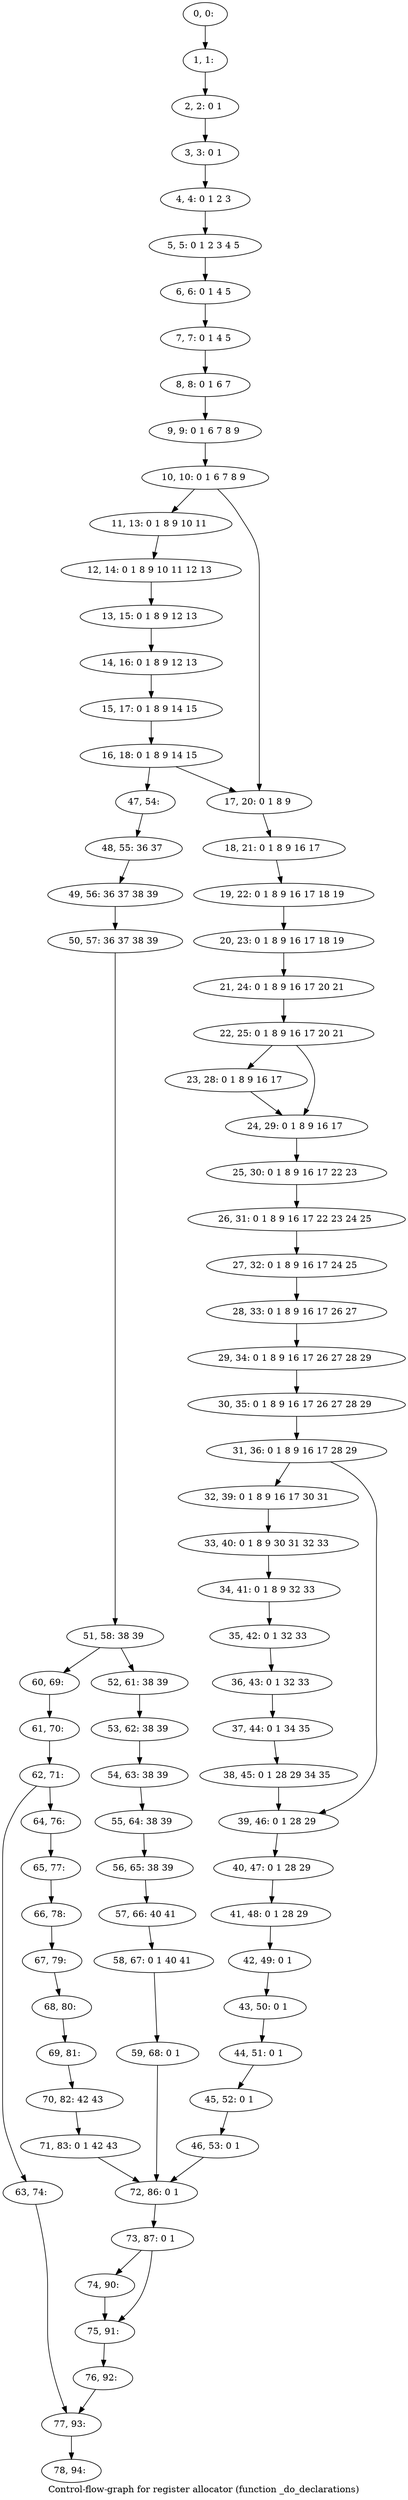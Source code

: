 digraph G {
graph [label="Control-flow-graph for register allocator (function _do_declarations)"]
0[label="0, 0: "];
1[label="1, 1: "];
2[label="2, 2: 0 1 "];
3[label="3, 3: 0 1 "];
4[label="4, 4: 0 1 2 3 "];
5[label="5, 5: 0 1 2 3 4 5 "];
6[label="6, 6: 0 1 4 5 "];
7[label="7, 7: 0 1 4 5 "];
8[label="8, 8: 0 1 6 7 "];
9[label="9, 9: 0 1 6 7 8 9 "];
10[label="10, 10: 0 1 6 7 8 9 "];
11[label="11, 13: 0 1 8 9 10 11 "];
12[label="12, 14: 0 1 8 9 10 11 12 13 "];
13[label="13, 15: 0 1 8 9 12 13 "];
14[label="14, 16: 0 1 8 9 12 13 "];
15[label="15, 17: 0 1 8 9 14 15 "];
16[label="16, 18: 0 1 8 9 14 15 "];
17[label="17, 20: 0 1 8 9 "];
18[label="18, 21: 0 1 8 9 16 17 "];
19[label="19, 22: 0 1 8 9 16 17 18 19 "];
20[label="20, 23: 0 1 8 9 16 17 18 19 "];
21[label="21, 24: 0 1 8 9 16 17 20 21 "];
22[label="22, 25: 0 1 8 9 16 17 20 21 "];
23[label="23, 28: 0 1 8 9 16 17 "];
24[label="24, 29: 0 1 8 9 16 17 "];
25[label="25, 30: 0 1 8 9 16 17 22 23 "];
26[label="26, 31: 0 1 8 9 16 17 22 23 24 25 "];
27[label="27, 32: 0 1 8 9 16 17 24 25 "];
28[label="28, 33: 0 1 8 9 16 17 26 27 "];
29[label="29, 34: 0 1 8 9 16 17 26 27 28 29 "];
30[label="30, 35: 0 1 8 9 16 17 26 27 28 29 "];
31[label="31, 36: 0 1 8 9 16 17 28 29 "];
32[label="32, 39: 0 1 8 9 16 17 30 31 "];
33[label="33, 40: 0 1 8 9 30 31 32 33 "];
34[label="34, 41: 0 1 8 9 32 33 "];
35[label="35, 42: 0 1 32 33 "];
36[label="36, 43: 0 1 32 33 "];
37[label="37, 44: 0 1 34 35 "];
38[label="38, 45: 0 1 28 29 34 35 "];
39[label="39, 46: 0 1 28 29 "];
40[label="40, 47: 0 1 28 29 "];
41[label="41, 48: 0 1 28 29 "];
42[label="42, 49: 0 1 "];
43[label="43, 50: 0 1 "];
44[label="44, 51: 0 1 "];
45[label="45, 52: 0 1 "];
46[label="46, 53: 0 1 "];
47[label="47, 54: "];
48[label="48, 55: 36 37 "];
49[label="49, 56: 36 37 38 39 "];
50[label="50, 57: 36 37 38 39 "];
51[label="51, 58: 38 39 "];
52[label="52, 61: 38 39 "];
53[label="53, 62: 38 39 "];
54[label="54, 63: 38 39 "];
55[label="55, 64: 38 39 "];
56[label="56, 65: 38 39 "];
57[label="57, 66: 40 41 "];
58[label="58, 67: 0 1 40 41 "];
59[label="59, 68: 0 1 "];
60[label="60, 69: "];
61[label="61, 70: "];
62[label="62, 71: "];
63[label="63, 74: "];
64[label="64, 76: "];
65[label="65, 77: "];
66[label="66, 78: "];
67[label="67, 79: "];
68[label="68, 80: "];
69[label="69, 81: "];
70[label="70, 82: 42 43 "];
71[label="71, 83: 0 1 42 43 "];
72[label="72, 86: 0 1 "];
73[label="73, 87: 0 1 "];
74[label="74, 90: "];
75[label="75, 91: "];
76[label="76, 92: "];
77[label="77, 93: "];
78[label="78, 94: "];
0->1 ;
1->2 ;
2->3 ;
3->4 ;
4->5 ;
5->6 ;
6->7 ;
7->8 ;
8->9 ;
9->10 ;
10->11 ;
10->17 ;
11->12 ;
12->13 ;
13->14 ;
14->15 ;
15->16 ;
16->17 ;
16->47 ;
17->18 ;
18->19 ;
19->20 ;
20->21 ;
21->22 ;
22->23 ;
22->24 ;
23->24 ;
24->25 ;
25->26 ;
26->27 ;
27->28 ;
28->29 ;
29->30 ;
30->31 ;
31->32 ;
31->39 ;
32->33 ;
33->34 ;
34->35 ;
35->36 ;
36->37 ;
37->38 ;
38->39 ;
39->40 ;
40->41 ;
41->42 ;
42->43 ;
43->44 ;
44->45 ;
45->46 ;
46->72 ;
47->48 ;
48->49 ;
49->50 ;
50->51 ;
51->52 ;
51->60 ;
52->53 ;
53->54 ;
54->55 ;
55->56 ;
56->57 ;
57->58 ;
58->59 ;
59->72 ;
60->61 ;
61->62 ;
62->63 ;
62->64 ;
63->77 ;
64->65 ;
65->66 ;
66->67 ;
67->68 ;
68->69 ;
69->70 ;
70->71 ;
71->72 ;
72->73 ;
73->74 ;
73->75 ;
74->75 ;
75->76 ;
76->77 ;
77->78 ;
}
